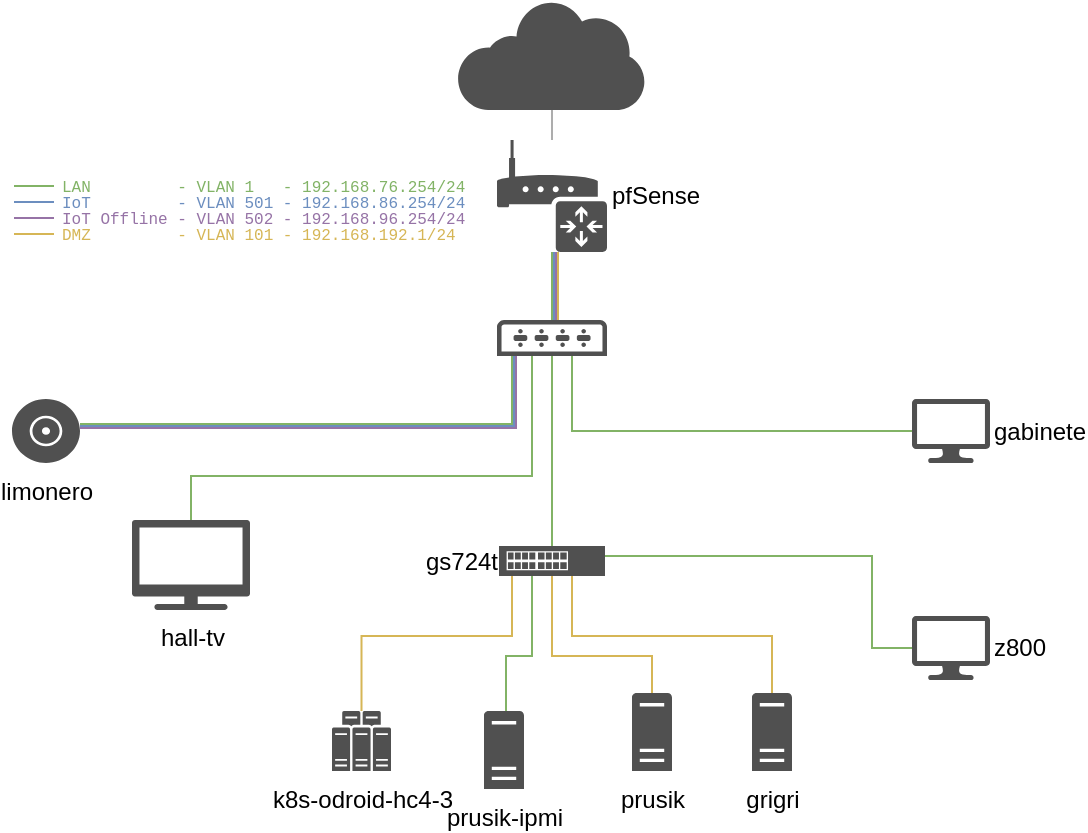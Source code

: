 <mxfile version="27.0.6">
  <diagram id="7LtlbcI9UGWgGEw7jEvB" name="Page-1">
    <mxGraphModel dx="568" dy="739" grid="1" gridSize="1" guides="1" tooltips="1" connect="1" arrows="1" fold="1" page="1" pageScale="1" pageWidth="700" pageHeight="700" math="0" shadow="0">
      <root>
        <mxCell id="0" />
        <mxCell id="1" parent="0" />
        <mxCell id="auPfwLmCJQnRX_lxdGZ9-4" value="" style="endArrow=none;html=1;rounded=0;sketch=0;shadow=0;edgeStyle=orthogonalEdgeStyle;fillColor=#d5e8d4;strokeColor=#ADADAD;" parent="1" source="auPfwLmCJQnRX_lxdGZ9-13" target="auPfwLmCJQnRX_lxdGZ9-16" edge="1">
          <mxGeometry width="50" height="50" relative="1" as="geometry">
            <mxPoint x="364" y="213" as="sourcePoint" />
            <mxPoint x="364" y="173" as="targetPoint" />
          </mxGeometry>
        </mxCell>
        <mxCell id="auPfwLmCJQnRX_lxdGZ9-13" value="pfSense" style="sketch=0;pointerEvents=1;shadow=0;dashed=0;html=1;strokeColor=none;fillColor=#505050;labelPosition=right;verticalLabelPosition=middle;verticalAlign=middle;outlineConnect=0;align=left;shape=mxgraph.office.devices.router;rounded=1;" parent="1" vertex="1">
          <mxGeometry x="336.5" y="133" width="55" height="56" as="geometry" />
        </mxCell>
        <mxCell id="auPfwLmCJQnRX_lxdGZ9-14" value="" style="sketch=0;pointerEvents=1;shadow=0;dashed=0;html=1;strokeColor=none;fillColor=#505050;labelPosition=center;verticalLabelPosition=bottom;verticalAlign=top;outlineConnect=0;align=center;shape=mxgraph.office.devices.switch;rounded=1;" parent="1" vertex="1">
          <mxGeometry x="336.5" y="223" width="55" height="18" as="geometry" />
        </mxCell>
        <mxCell id="auPfwLmCJQnRX_lxdGZ9-15" value="k8s-odroid-hc4-3" style="sketch=0;pointerEvents=1;shadow=0;dashed=0;html=1;strokeColor=none;fillColor=#505050;labelPosition=center;verticalLabelPosition=bottom;verticalAlign=top;outlineConnect=0;align=center;shape=mxgraph.office.servers.server_farm;rounded=1;" parent="1" vertex="1">
          <mxGeometry x="254" y="418.5" width="29.5" height="30" as="geometry" />
        </mxCell>
        <mxCell id="auPfwLmCJQnRX_lxdGZ9-16" value="" style="sketch=0;pointerEvents=1;shadow=0;dashed=0;html=1;strokeColor=none;fillColor=#505050;labelPosition=center;verticalLabelPosition=bottom;outlineConnect=0;verticalAlign=top;align=center;shape=mxgraph.office.clouds.private_cloud;rounded=1;" parent="1" vertex="1">
          <mxGeometry x="317" y="63" width="94" height="55" as="geometry" />
        </mxCell>
        <mxCell id="auPfwLmCJQnRX_lxdGZ9-17" value="&lt;div&gt;limonero&lt;/div&gt;" style="sketch=0;pointerEvents=1;shadow=0;dashed=0;html=1;strokeColor=none;fillColor=#505050;labelPosition=center;verticalLabelPosition=bottom;verticalAlign=top;outlineConnect=0;align=center;shape=mxgraph.office.devices.cd_dvd;rounded=1;fontSize=12;" parent="1" vertex="1">
          <mxGeometry x="94" y="262.5" width="34" height="32" as="geometry" />
        </mxCell>
        <mxCell id="auPfwLmCJQnRX_lxdGZ9-19" value="" style="endArrow=none;html=1;rounded=0;sketch=0;shadow=0;edgeStyle=orthogonalEdgeStyle;strokeWidth=1;fillColor=#d5e8d4;strokeColor=#82b366;" parent="1" source="auPfwLmCJQnRX_lxdGZ9-14" target="auPfwLmCJQnRX_lxdGZ9-13" edge="1">
          <mxGeometry width="50" height="50" relative="1" as="geometry">
            <mxPoint x="354" y="408" as="sourcePoint" />
            <mxPoint x="354" y="373" as="targetPoint" />
            <Array as="points">
              <mxPoint x="364" y="203" />
              <mxPoint x="364" y="203" />
            </Array>
          </mxGeometry>
        </mxCell>
        <mxCell id="auPfwLmCJQnRX_lxdGZ9-22" value="gs724t" style="sketch=0;pointerEvents=1;shadow=0;dashed=0;html=1;strokeColor=none;fillColor=#505050;labelPosition=left;verticalLabelPosition=middle;verticalAlign=middle;align=right;outlineConnect=0;shape=mxgraph.veeam2.physical_switch;rounded=1;" parent="1" vertex="1">
          <mxGeometry x="337.5" y="336" width="53" height="15" as="geometry" />
        </mxCell>
        <mxCell id="auPfwLmCJQnRX_lxdGZ9-23" value="" style="endArrow=none;html=1;rounded=0;sketch=0;shadow=0;edgeStyle=orthogonalEdgeStyle;fillColor=#d5e8d4;strokeColor=#82b366;" parent="1" source="auPfwLmCJQnRX_lxdGZ9-22" target="auPfwLmCJQnRX_lxdGZ9-14" edge="1">
          <mxGeometry width="50" height="50" relative="1" as="geometry">
            <mxPoint x="364" y="331" as="sourcePoint" />
            <mxPoint x="384" y="261" as="targetPoint" />
          </mxGeometry>
        </mxCell>
        <mxCell id="auPfwLmCJQnRX_lxdGZ9-24" value="" style="endArrow=none;html=1;rounded=0;sketch=0;shadow=0;edgeStyle=orthogonalEdgeStyle;fillColor=#d5e8d4;strokeColor=#82b366;" parent="1" source="auPfwLmCJQnRX_lxdGZ9-17" target="auPfwLmCJQnRX_lxdGZ9-14" edge="1">
          <mxGeometry width="50" height="50" relative="1" as="geometry">
            <mxPoint x="444" y="288.526" as="sourcePoint" />
            <mxPoint x="374" y="251" as="targetPoint" />
            <Array as="points">
              <mxPoint x="344" y="275" />
            </Array>
          </mxGeometry>
        </mxCell>
        <mxCell id="auPfwLmCJQnRX_lxdGZ9-26" value="&lt;div&gt;&lt;br&gt;&lt;/div&gt;" style="edgeLabel;html=1;align=center;verticalAlign=middle;resizable=0;points=[];" parent="auPfwLmCJQnRX_lxdGZ9-24" vertex="1" connectable="0">
          <mxGeometry x="-0.106" y="-1" relative="1" as="geometry">
            <mxPoint as="offset" />
          </mxGeometry>
        </mxCell>
        <mxCell id="auPfwLmCJQnRX_lxdGZ9-25" value="hall-tv" style="sketch=0;pointerEvents=1;shadow=0;dashed=0;html=1;strokeColor=none;fillColor=#505050;labelPosition=center;verticalLabelPosition=bottom;verticalAlign=top;outlineConnect=0;align=center;shape=mxgraph.office.devices.tv;rounded=1;" parent="1" vertex="1">
          <mxGeometry x="154" y="323" width="59" height="45" as="geometry" />
        </mxCell>
        <mxCell id="auPfwLmCJQnRX_lxdGZ9-27" value="" style="endArrow=none;html=1;rounded=0;sketch=0;shadow=0;edgeStyle=orthogonalEdgeStyle;fillColor=#d5e8d4;strokeColor=#82b366;" parent="1" source="auPfwLmCJQnRX_lxdGZ9-25" target="auPfwLmCJQnRX_lxdGZ9-14" edge="1">
          <mxGeometry width="50" height="50" relative="1" as="geometry">
            <mxPoint x="149" y="288.526" as="sourcePoint" />
            <mxPoint x="374" y="251" as="targetPoint" />
            <Array as="points">
              <mxPoint x="183" y="301" />
              <mxPoint x="354" y="301" />
            </Array>
          </mxGeometry>
        </mxCell>
        <mxCell id="auPfwLmCJQnRX_lxdGZ9-28" value="&lt;div&gt;&lt;br&gt;&lt;/div&gt;" style="edgeLabel;html=1;align=center;verticalAlign=middle;resizable=0;points=[];" parent="auPfwLmCJQnRX_lxdGZ9-27" vertex="1" connectable="0">
          <mxGeometry x="-0.106" y="-1" relative="1" as="geometry">
            <mxPoint as="offset" />
          </mxGeometry>
        </mxCell>
        <mxCell id="auPfwLmCJQnRX_lxdGZ9-30" value="gabinete" style="sketch=0;pointerEvents=1;shadow=0;dashed=0;html=1;strokeColor=none;fillColor=#505050;labelPosition=right;verticalLabelPosition=middle;verticalAlign=middle;outlineConnect=0;align=left;shape=mxgraph.office.devices.lcd_monitor;rounded=1;" parent="1" vertex="1">
          <mxGeometry x="544" y="262.5" width="39" height="32" as="geometry" />
        </mxCell>
        <mxCell id="auPfwLmCJQnRX_lxdGZ9-38" value="" style="endArrow=none;html=1;rounded=0;sketch=0;shadow=0;edgeStyle=orthogonalEdgeStyle;fillColor=#d5e8d4;strokeColor=#82b366;" parent="1" source="auPfwLmCJQnRX_lxdGZ9-30" target="auPfwLmCJQnRX_lxdGZ9-14" edge="1">
          <mxGeometry width="50" height="50" relative="1" as="geometry">
            <mxPoint x="404" y="308.5" as="sourcePoint" />
            <mxPoint x="404" y="262.5" as="targetPoint" />
            <Array as="points">
              <mxPoint x="374" y="279" />
            </Array>
          </mxGeometry>
        </mxCell>
        <mxCell id="auPfwLmCJQnRX_lxdGZ9-40" value="z800" style="sketch=0;pointerEvents=1;shadow=0;dashed=0;html=1;strokeColor=none;fillColor=#505050;labelPosition=right;verticalLabelPosition=middle;verticalAlign=middle;outlineConnect=0;align=left;shape=mxgraph.office.devices.lcd_monitor;rounded=1;" parent="1" vertex="1">
          <mxGeometry x="544" y="371" width="39" height="32" as="geometry" />
        </mxCell>
        <mxCell id="auPfwLmCJQnRX_lxdGZ9-41" value="prusik" style="sketch=0;pointerEvents=1;shadow=0;dashed=0;html=1;strokeColor=none;fillColor=#505050;labelPosition=center;verticalLabelPosition=bottom;verticalAlign=top;outlineConnect=0;align=center;shape=mxgraph.office.servers.server_generic;rounded=1;fontSize=12;" parent="1" vertex="1">
          <mxGeometry x="404" y="409.5" width="20" height="39" as="geometry" />
        </mxCell>
        <mxCell id="auPfwLmCJQnRX_lxdGZ9-43" value="grigri" style="sketch=0;pointerEvents=1;shadow=0;dashed=0;html=1;strokeColor=none;fillColor=#505050;labelPosition=center;verticalLabelPosition=bottom;verticalAlign=top;outlineConnect=0;align=center;shape=mxgraph.office.servers.server_generic;rounded=1;fontSize=12;" parent="1" vertex="1">
          <mxGeometry x="464" y="409.5" width="20" height="39" as="geometry" />
        </mxCell>
        <mxCell id="auPfwLmCJQnRX_lxdGZ9-48" value="" style="endArrow=none;html=1;rounded=0;sketch=0;shadow=0;edgeStyle=orthogonalEdgeStyle;fillColor=#fff2cc;strokeColor=#82B366;" parent="1" source="6JEaPico-O-Fo0_nGoF9-1" target="auPfwLmCJQnRX_lxdGZ9-22" edge="1">
          <mxGeometry width="50" height="50" relative="1" as="geometry">
            <mxPoint x="341" y="403" as="sourcePoint" />
            <mxPoint x="326.24" y="371" as="targetPoint" />
            <Array as="points">
              <mxPoint x="341" y="391" />
              <mxPoint x="354" y="391" />
            </Array>
          </mxGeometry>
        </mxCell>
        <mxCell id="auPfwLmCJQnRX_lxdGZ9-49" value="" style="endArrow=none;html=1;rounded=0;sketch=0;shadow=0;edgeStyle=orthogonalEdgeStyle;fillColor=#fff2cc;strokeColor=#d6b656;" parent="1" source="auPfwLmCJQnRX_lxdGZ9-41" target="auPfwLmCJQnRX_lxdGZ9-22" edge="1">
          <mxGeometry width="50" height="50" relative="1" as="geometry">
            <mxPoint x="373.24" y="403" as="sourcePoint" />
            <mxPoint x="373.24" y="357" as="targetPoint" />
            <Array as="points">
              <mxPoint x="414" y="391" />
              <mxPoint x="364" y="391" />
            </Array>
          </mxGeometry>
        </mxCell>
        <mxCell id="auPfwLmCJQnRX_lxdGZ9-50" value="" style="endArrow=none;html=1;rounded=0;sketch=0;shadow=0;edgeStyle=orthogonalEdgeStyle;fillColor=#fff2cc;strokeColor=#d6b656;" parent="1" source="auPfwLmCJQnRX_lxdGZ9-43" target="auPfwLmCJQnRX_lxdGZ9-22" edge="1">
          <mxGeometry width="50" height="50" relative="1" as="geometry">
            <mxPoint x="411" y="397" as="sourcePoint" />
            <mxPoint x="411" y="351" as="targetPoint" />
            <Array as="points">
              <mxPoint x="474" y="381" />
              <mxPoint x="374" y="381" />
            </Array>
          </mxGeometry>
        </mxCell>
        <mxCell id="auPfwLmCJQnRX_lxdGZ9-55" value="" style="endArrow=none;html=1;rounded=0;sketch=0;shadow=0;edgeStyle=orthogonalEdgeStyle;fillColor=#fff2cc;strokeColor=#d6b656;" parent="1" source="auPfwLmCJQnRX_lxdGZ9-15" target="auPfwLmCJQnRX_lxdGZ9-22" edge="1">
          <mxGeometry width="50" height="50" relative="1" as="geometry">
            <mxPoint x="336.526" y="413" as="sourcePoint" />
            <mxPoint x="364" y="361" as="targetPoint" />
            <Array as="points">
              <mxPoint x="269" y="381" />
              <mxPoint x="344" y="381" />
            </Array>
          </mxGeometry>
        </mxCell>
        <mxCell id="auPfwLmCJQnRX_lxdGZ9-56" value="" style="endArrow=none;html=1;rounded=0;sketch=0;shadow=0;edgeStyle=orthogonalEdgeStyle;fillColor=#d5e8d4;strokeColor=#82b366;" parent="1" source="auPfwLmCJQnRX_lxdGZ9-40" target="auPfwLmCJQnRX_lxdGZ9-22" edge="1">
          <mxGeometry width="50" height="50" relative="1" as="geometry">
            <mxPoint x="454" y="417" as="sourcePoint" />
            <mxPoint x="454" y="371" as="targetPoint" />
            <Array as="points">
              <mxPoint x="524" y="387" />
              <mxPoint x="524" y="341" />
            </Array>
          </mxGeometry>
        </mxCell>
        <mxCell id="auPfwLmCJQnRX_lxdGZ9-60" value="" style="endArrow=none;html=1;rounded=0;sketch=0;shadow=0;edgeStyle=orthogonalEdgeStyle;fillColor=#fff2cc;strokeColor=#9673A6;movable=1;resizable=1;rotatable=1;deletable=1;editable=1;connectable=1;" parent="1" source="auPfwLmCJQnRX_lxdGZ9-14" target="auPfwLmCJQnRX_lxdGZ9-13" edge="1">
          <mxGeometry width="50" height="50" relative="1" as="geometry">
            <mxPoint x="424" y="217" as="sourcePoint" />
            <mxPoint x="424" y="202" as="targetPoint" />
            <Array as="points">
              <mxPoint x="366" y="206" />
              <mxPoint x="366" y="206" />
            </Array>
          </mxGeometry>
        </mxCell>
        <mxCell id="auPfwLmCJQnRX_lxdGZ9-67" value="" style="endArrow=none;html=1;rounded=0;sketch=0;shadow=0;edgeStyle=orthogonalEdgeStyle;fillColor=#dae8fc;strokeColor=#6c8ebf;movable=1;resizable=1;rotatable=1;deletable=1;editable=1;connectable=1;" parent="1" source="auPfwLmCJQnRX_lxdGZ9-14" target="auPfwLmCJQnRX_lxdGZ9-13" edge="1">
          <mxGeometry width="50" height="50" relative="1" as="geometry">
            <mxPoint x="365" y="223" as="sourcePoint" />
            <mxPoint x="365" y="189" as="targetPoint" />
            <Array as="points">
              <mxPoint x="365" y="206" />
              <mxPoint x="365" y="206" />
            </Array>
          </mxGeometry>
        </mxCell>
        <mxCell id="auPfwLmCJQnRX_lxdGZ9-58" value="&lt;div style=&quot;font-size: 8px&quot;&gt;LAN&amp;nbsp;&amp;nbsp;&amp;nbsp;&amp;nbsp;&amp;nbsp;&amp;nbsp;&amp;nbsp;&amp;nbsp; - VLAN 1 &amp;nbsp; - 192.168.76.254/24&lt;br style=&quot;font-size: 8px&quot;&gt;&lt;/div&gt;" style="endArrow=none;html=1;rounded=0;sketch=0;shadow=0;edgeStyle=orthogonalEdgeStyle;labelPosition=right;verticalLabelPosition=middle;align=left;verticalAlign=middle;spacing=14;fillColor=#d5e8d4;strokeColor=#82B366;fontColor=#82B366;fontSize=8;fontFamily=Courier New;" parent="1" edge="1">
          <mxGeometry width="50" height="50" relative="1" as="geometry">
            <mxPoint x="95" y="156" as="sourcePoint" />
            <mxPoint x="115" y="156" as="targetPoint" />
            <Array as="points">
              <mxPoint x="105" y="156" />
              <mxPoint x="105" y="156" />
            </Array>
          </mxGeometry>
        </mxCell>
        <mxCell id="auPfwLmCJQnRX_lxdGZ9-59" value="&lt;font style=&quot;font-size: 8px&quot;&gt;DMZ&lt;/font&gt; &amp;nbsp; &amp;nbsp; &amp;nbsp; &amp;nbsp; - VLAN 101 - 192.168.192.1/24 " style="endArrow=none;html=1;rounded=0;sketch=0;shadow=0;edgeStyle=orthogonalEdgeStyle;labelPosition=right;verticalLabelPosition=middle;align=left;verticalAlign=middle;spacing=14;fontColor=#D6B656;fillColor=#fff2cc;strokeColor=#D6B656;fontSize=8;fontFamily=Courier New;" parent="1" edge="1">
          <mxGeometry width="50" height="50" relative="1" as="geometry">
            <mxPoint x="95" y="180" as="sourcePoint" />
            <mxPoint x="115" y="180" as="targetPoint" />
            <Array as="points">
              <mxPoint x="105" y="180" />
              <mxPoint x="105" y="180" />
            </Array>
          </mxGeometry>
        </mxCell>
        <mxCell id="auPfwLmCJQnRX_lxdGZ9-64" value="&lt;div style=&quot;font-size: 8px&quot;&gt;IoT&amp;nbsp;&amp;nbsp;&amp;nbsp;&amp;nbsp; &amp;nbsp; &amp;nbsp; - VLAN 501 - 192.168.86.254/24&lt;br style=&quot;font-size: 8px&quot;&gt;&lt;/div&gt;" style="endArrow=none;html=1;rounded=0;sketch=0;shadow=0;edgeStyle=orthogonalEdgeStyle;labelPosition=right;verticalLabelPosition=middle;align=left;verticalAlign=middle;spacing=14;fillColor=#dae8fc;strokeColor=#6C8EBF;fontColor=#6C8EBF;fontSize=8;fontFamily=Courier New;" parent="1" edge="1">
          <mxGeometry width="50" height="50" relative="1" as="geometry">
            <mxPoint x="95" y="164" as="sourcePoint" />
            <mxPoint x="115" y="164" as="targetPoint" />
            <Array as="points">
              <mxPoint x="105" y="164" />
              <mxPoint x="105" y="164" />
            </Array>
          </mxGeometry>
        </mxCell>
        <mxCell id="auPfwLmCJQnRX_lxdGZ9-69" value="&lt;div style=&quot;font-size: 8px&quot;&gt;IoT Offline - VLAN 502 - 192.168.96.254/24&lt;br style=&quot;font-size: 8px&quot;&gt;&lt;/div&gt;" style="endArrow=none;html=1;rounded=0;sketch=0;shadow=0;edgeStyle=orthogonalEdgeStyle;labelPosition=right;verticalLabelPosition=middle;align=left;verticalAlign=middle;spacing=14;fillColor=#e1d5e7;strokeColor=#9673A6;fontColor=#9673A6;fontSize=8;fontFamily=Courier New;" parent="1" edge="1">
          <mxGeometry width="50" height="50" relative="1" as="geometry">
            <mxPoint x="95" y="172" as="sourcePoint" />
            <mxPoint x="115" y="172" as="targetPoint" />
            <Array as="points">
              <mxPoint x="105" y="172" />
              <mxPoint x="105" y="172" />
            </Array>
          </mxGeometry>
        </mxCell>
        <mxCell id="auPfwLmCJQnRX_lxdGZ9-71" value="" style="endArrow=none;html=1;rounded=0;sketch=0;shadow=0;edgeStyle=orthogonalEdgeStyle;fillColor=#fff2cc;strokeColor=#d6b656;movable=1;resizable=1;rotatable=1;deletable=1;editable=1;connectable=1;" parent="1" source="auPfwLmCJQnRX_lxdGZ9-14" target="auPfwLmCJQnRX_lxdGZ9-13" edge="1">
          <mxGeometry width="50" height="50" relative="1" as="geometry">
            <mxPoint x="367" y="223" as="sourcePoint" />
            <mxPoint x="367" y="189" as="targetPoint" />
            <Array as="points">
              <mxPoint x="367" y="207" />
              <mxPoint x="367" y="207" />
            </Array>
          </mxGeometry>
        </mxCell>
        <mxCell id="auPfwLmCJQnRX_lxdGZ9-72" value="" style="endArrow=none;html=1;rounded=0;sketch=0;shadow=0;edgeStyle=orthogonalEdgeStyle;fillColor=#dae8fc;strokeColor=#6c8ebf;" parent="1" source="auPfwLmCJQnRX_lxdGZ9-17" target="auPfwLmCJQnRX_lxdGZ9-14" edge="1">
          <mxGeometry width="50" height="50" relative="1" as="geometry">
            <mxPoint x="129" y="279.494" as="sourcePoint" />
            <mxPoint x="345.012" y="242" as="targetPoint" />
            <Array as="points">
              <mxPoint x="345" y="276" />
            </Array>
          </mxGeometry>
        </mxCell>
        <mxCell id="auPfwLmCJQnRX_lxdGZ9-73" value="&lt;div&gt;&lt;br&gt;&lt;/div&gt;" style="edgeLabel;html=1;align=center;verticalAlign=middle;resizable=0;points=[];" parent="auPfwLmCJQnRX_lxdGZ9-72" vertex="1" connectable="0">
          <mxGeometry x="-0.106" y="-1" relative="1" as="geometry">
            <mxPoint as="offset" />
          </mxGeometry>
        </mxCell>
        <mxCell id="auPfwLmCJQnRX_lxdGZ9-74" value="" style="endArrow=none;html=1;rounded=0;sketch=0;shadow=0;edgeStyle=orthogonalEdgeStyle;fillColor=#e1d5e7;strokeColor=#9673a6;" parent="1" source="auPfwLmCJQnRX_lxdGZ9-17" target="auPfwLmCJQnRX_lxdGZ9-14" edge="1">
          <mxGeometry width="50" height="50" relative="1" as="geometry">
            <mxPoint x="130" y="280.494" as="sourcePoint" />
            <mxPoint x="346.012" y="243" as="targetPoint" />
            <Array as="points">
              <mxPoint x="346" y="277" />
            </Array>
          </mxGeometry>
        </mxCell>
        <mxCell id="auPfwLmCJQnRX_lxdGZ9-75" value="&lt;div&gt;&lt;br&gt;&lt;/div&gt;" style="edgeLabel;html=1;align=center;verticalAlign=middle;resizable=0;points=[];" parent="auPfwLmCJQnRX_lxdGZ9-74" vertex="1" connectable="0">
          <mxGeometry x="-0.106" y="-1" relative="1" as="geometry">
            <mxPoint as="offset" />
          </mxGeometry>
        </mxCell>
        <mxCell id="6JEaPico-O-Fo0_nGoF9-1" value="&lt;div&gt;prusik-ipmi&lt;/div&gt;" style="sketch=0;pointerEvents=1;shadow=0;dashed=0;html=1;strokeColor=none;fillColor=#505050;labelPosition=center;verticalLabelPosition=bottom;verticalAlign=top;outlineConnect=0;align=center;shape=mxgraph.office.servers.server_generic;rounded=1;fontSize=12;" parent="1" vertex="1">
          <mxGeometry x="330" y="418.5" width="20" height="39" as="geometry" />
        </mxCell>
      </root>
    </mxGraphModel>
  </diagram>
</mxfile>
